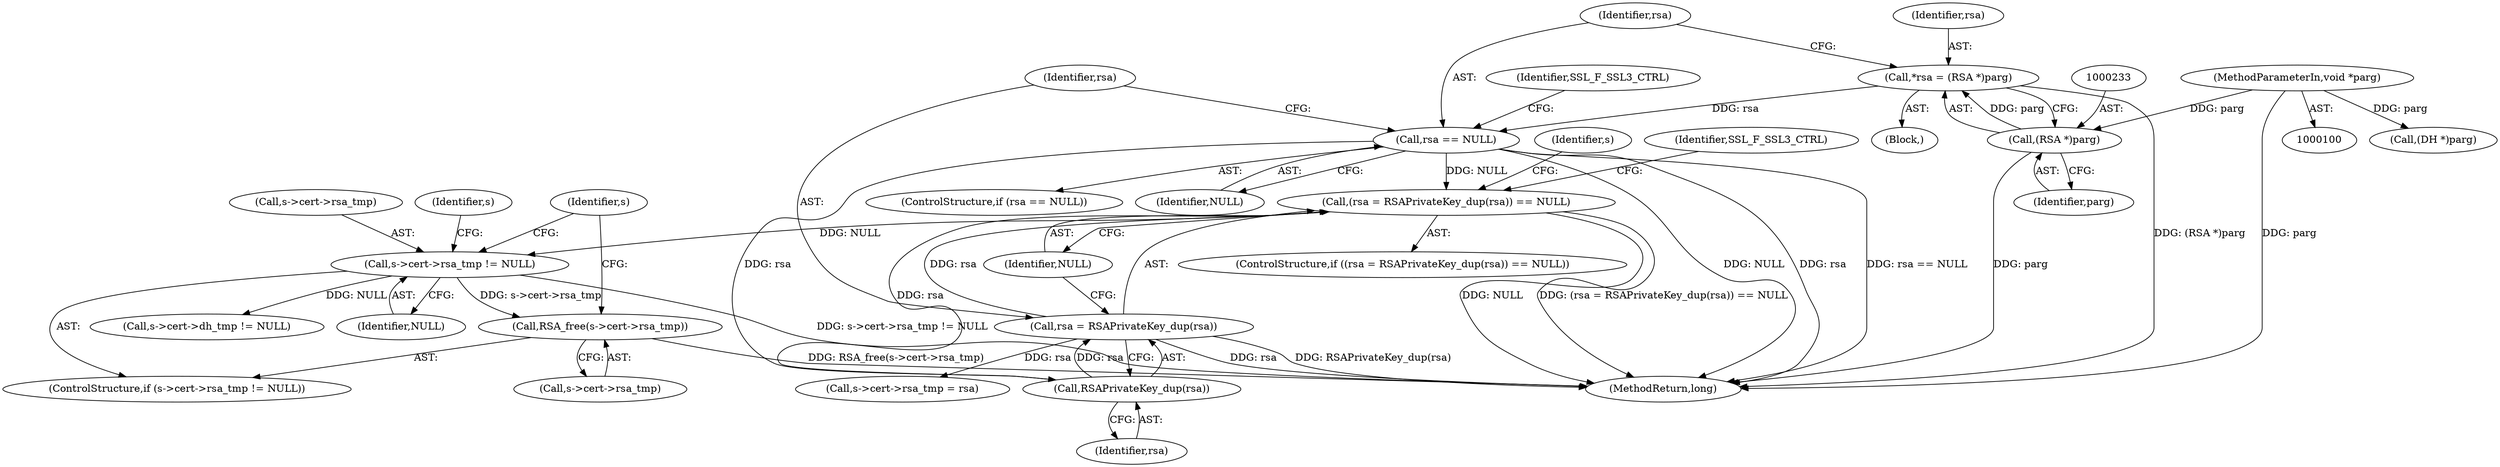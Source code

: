 digraph "0_openssl_c5b831f21d0d29d1e517d139d9d101763f60c9a2@API" {
"1000266" [label="(Call,RSA_free(s->cert->rsa_tmp))"];
"1000259" [label="(Call,s->cert->rsa_tmp != NULL)"];
"1000246" [label="(Call,(rsa = RSAPrivateKey_dup(rsa)) == NULL)"];
"1000247" [label="(Call,rsa = RSAPrivateKey_dup(rsa))"];
"1000249" [label="(Call,RSAPrivateKey_dup(rsa))"];
"1000236" [label="(Call,rsa == NULL)"];
"1000230" [label="(Call,*rsa = (RSA *)parg)"];
"1000232" [label="(Call,(RSA *)parg)"];
"1000104" [label="(MethodParameterIn,void *parg)"];
"1000296" [label="(Call,(DH *)parg)"];
"1000236" [label="(Call,rsa == NULL)"];
"1000249" [label="(Call,RSAPrivateKey_dup(rsa))"];
"1000230" [label="(Call,*rsa = (RSA *)parg)"];
"1000266" [label="(Call,RSA_free(s->cert->rsa_tmp))"];
"1000275" [label="(Identifier,s)"];
"1000251" [label="(Identifier,NULL)"];
"1000231" [label="(Identifier,rsa)"];
"1000235" [label="(ControlStructure,if (rsa == NULL))"];
"1000247" [label="(Call,rsa = RSAPrivateKey_dup(rsa))"];
"1000267" [label="(Call,s->cert->rsa_tmp)"];
"1000246" [label="(Call,(rsa = RSAPrivateKey_dup(rsa)) == NULL)"];
"1000254" [label="(Identifier,SSL_F_SSL3_CTRL)"];
"1000241" [label="(Identifier,SSL_F_SSL3_CTRL)"];
"1000228" [label="(Block,)"];
"1000260" [label="(Call,s->cert->rsa_tmp)"];
"1000248" [label="(Identifier,rsa)"];
"1000258" [label="(ControlStructure,if (s->cert->rsa_tmp != NULL))"];
"1000245" [label="(ControlStructure,if ((rsa = RSAPrivateKey_dup(rsa)) == NULL))"];
"1000372" [label="(MethodReturn,long)"];
"1000349" [label="(Call,s->cert->dh_tmp != NULL)"];
"1000269" [label="(Identifier,s)"];
"1000104" [label="(MethodParameterIn,void *parg)"];
"1000262" [label="(Identifier,s)"];
"1000250" [label="(Identifier,rsa)"];
"1000265" [label="(Identifier,NULL)"];
"1000272" [label="(Call,s->cert->rsa_tmp = rsa)"];
"1000238" [label="(Identifier,NULL)"];
"1000234" [label="(Identifier,parg)"];
"1000232" [label="(Call,(RSA *)parg)"];
"1000237" [label="(Identifier,rsa)"];
"1000259" [label="(Call,s->cert->rsa_tmp != NULL)"];
"1000266" -> "1000258"  [label="AST: "];
"1000266" -> "1000267"  [label="CFG: "];
"1000267" -> "1000266"  [label="AST: "];
"1000275" -> "1000266"  [label="CFG: "];
"1000266" -> "1000372"  [label="DDG: RSA_free(s->cert->rsa_tmp)"];
"1000259" -> "1000266"  [label="DDG: s->cert->rsa_tmp"];
"1000259" -> "1000258"  [label="AST: "];
"1000259" -> "1000265"  [label="CFG: "];
"1000260" -> "1000259"  [label="AST: "];
"1000265" -> "1000259"  [label="AST: "];
"1000269" -> "1000259"  [label="CFG: "];
"1000275" -> "1000259"  [label="CFG: "];
"1000259" -> "1000372"  [label="DDG: s->cert->rsa_tmp != NULL"];
"1000246" -> "1000259"  [label="DDG: NULL"];
"1000259" -> "1000349"  [label="DDG: NULL"];
"1000246" -> "1000245"  [label="AST: "];
"1000246" -> "1000251"  [label="CFG: "];
"1000247" -> "1000246"  [label="AST: "];
"1000251" -> "1000246"  [label="AST: "];
"1000254" -> "1000246"  [label="CFG: "];
"1000262" -> "1000246"  [label="CFG: "];
"1000246" -> "1000372"  [label="DDG: NULL"];
"1000246" -> "1000372"  [label="DDG: (rsa = RSAPrivateKey_dup(rsa)) == NULL"];
"1000247" -> "1000246"  [label="DDG: rsa"];
"1000249" -> "1000246"  [label="DDG: rsa"];
"1000236" -> "1000246"  [label="DDG: NULL"];
"1000247" -> "1000249"  [label="CFG: "];
"1000248" -> "1000247"  [label="AST: "];
"1000249" -> "1000247"  [label="AST: "];
"1000251" -> "1000247"  [label="CFG: "];
"1000247" -> "1000372"  [label="DDG: rsa"];
"1000247" -> "1000372"  [label="DDG: RSAPrivateKey_dup(rsa)"];
"1000249" -> "1000247"  [label="DDG: rsa"];
"1000247" -> "1000272"  [label="DDG: rsa"];
"1000249" -> "1000250"  [label="CFG: "];
"1000250" -> "1000249"  [label="AST: "];
"1000236" -> "1000249"  [label="DDG: rsa"];
"1000236" -> "1000235"  [label="AST: "];
"1000236" -> "1000238"  [label="CFG: "];
"1000237" -> "1000236"  [label="AST: "];
"1000238" -> "1000236"  [label="AST: "];
"1000241" -> "1000236"  [label="CFG: "];
"1000248" -> "1000236"  [label="CFG: "];
"1000236" -> "1000372"  [label="DDG: rsa"];
"1000236" -> "1000372"  [label="DDG: rsa == NULL"];
"1000236" -> "1000372"  [label="DDG: NULL"];
"1000230" -> "1000236"  [label="DDG: rsa"];
"1000230" -> "1000228"  [label="AST: "];
"1000230" -> "1000232"  [label="CFG: "];
"1000231" -> "1000230"  [label="AST: "];
"1000232" -> "1000230"  [label="AST: "];
"1000237" -> "1000230"  [label="CFG: "];
"1000230" -> "1000372"  [label="DDG: (RSA *)parg"];
"1000232" -> "1000230"  [label="DDG: parg"];
"1000232" -> "1000234"  [label="CFG: "];
"1000233" -> "1000232"  [label="AST: "];
"1000234" -> "1000232"  [label="AST: "];
"1000232" -> "1000372"  [label="DDG: parg"];
"1000104" -> "1000232"  [label="DDG: parg"];
"1000104" -> "1000100"  [label="AST: "];
"1000104" -> "1000372"  [label="DDG: parg"];
"1000104" -> "1000296"  [label="DDG: parg"];
}
